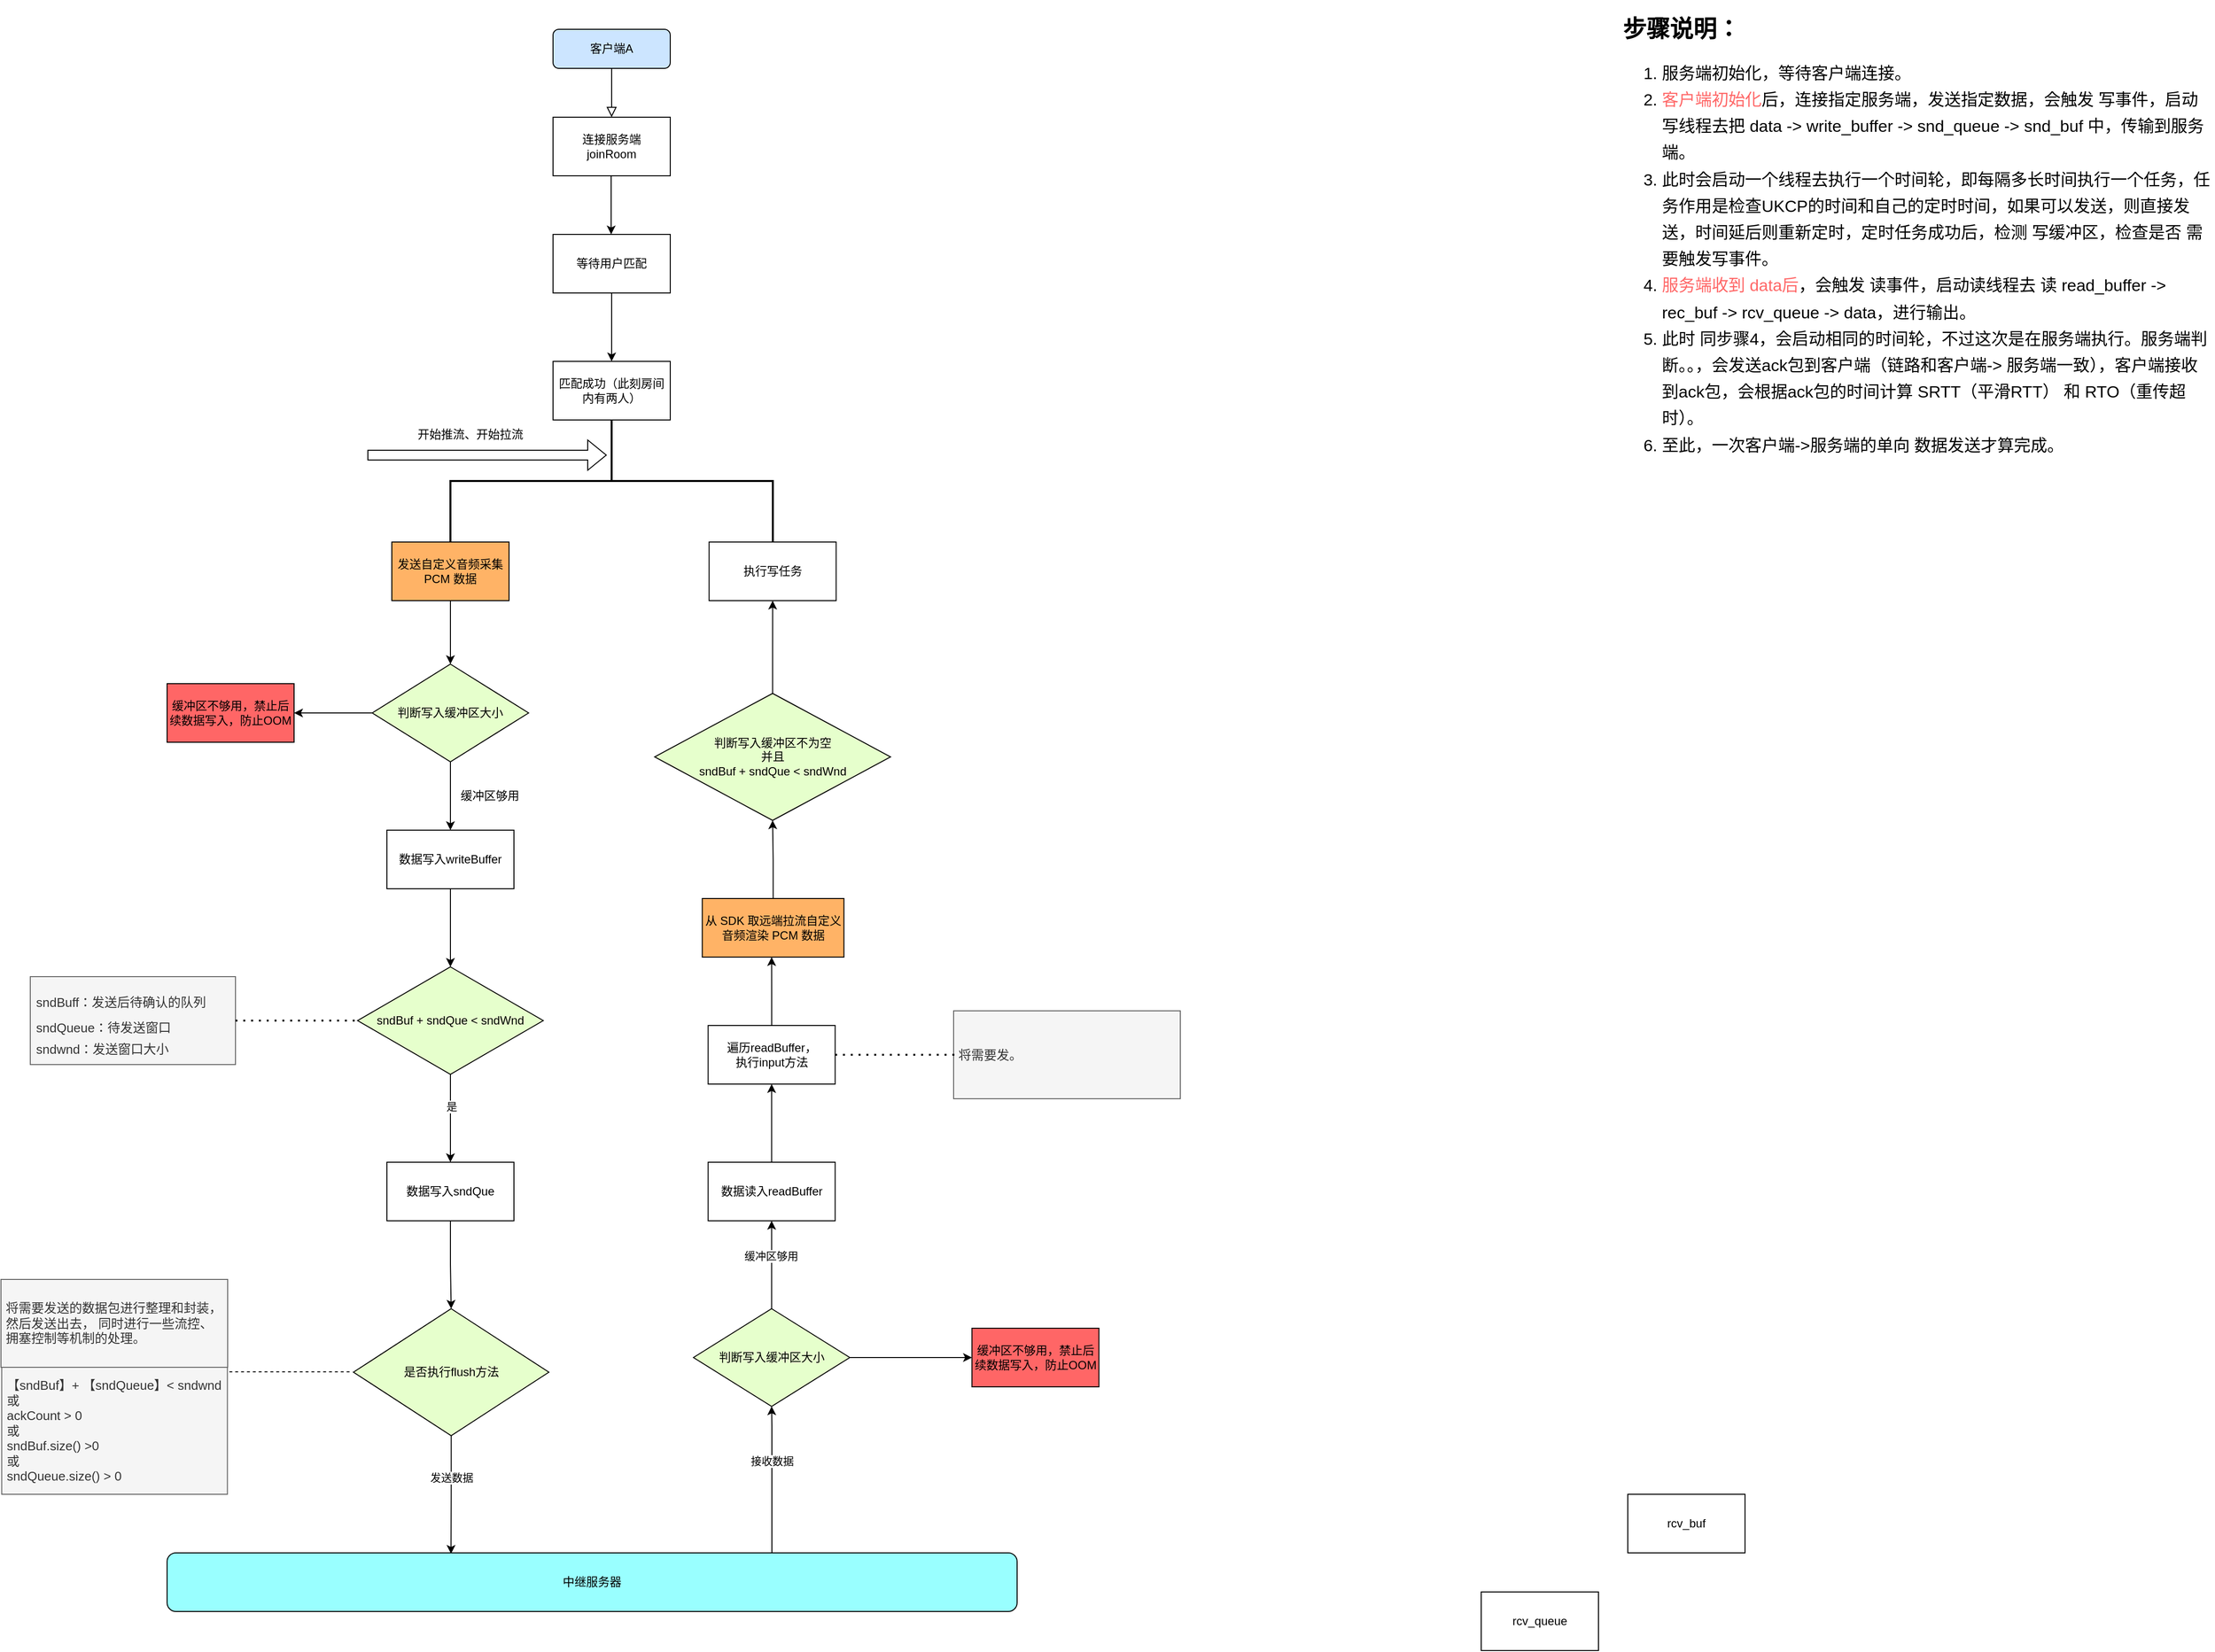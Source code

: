 <mxfile version="20.5.3" type="embed" pages="3"><diagram id="C5RBs43oDa-KdzZeNtuy" name="总流程"><mxGraphModel dx="2651" dy="980" grid="1" gridSize="10" guides="1" tooltips="1" connect="1" arrows="1" fold="1" page="1" pageScale="1" pageWidth="827" pageHeight="1169" math="0" shadow="0"><root><mxCell id="WIyWlLk6GJQsqaUBKTNV-0"/><mxCell id="WIyWlLk6GJQsqaUBKTNV-1" parent="WIyWlLk6GJQsqaUBKTNV-0"/><mxCell id="WIyWlLk6GJQsqaUBKTNV-2" value="" style="rounded=0;html=1;jettySize=auto;orthogonalLoop=1;fontSize=11;endArrow=block;endFill=0;endSize=8;strokeWidth=1;shadow=0;labelBackgroundColor=none;edgeStyle=orthogonalEdgeStyle;" parent="WIyWlLk6GJQsqaUBKTNV-1" source="WIyWlLk6GJQsqaUBKTNV-3" edge="1"><mxGeometry relative="1" as="geometry"><mxPoint x="280" y="170" as="targetPoint"/></mxGeometry></mxCell><mxCell id="WIyWlLk6GJQsqaUBKTNV-3" value="客户端A" style="rounded=1;whiteSpace=wrap;html=1;fontSize=12;glass=0;strokeWidth=1;shadow=0;fillColor=#CCE5FF;" parent="WIyWlLk6GJQsqaUBKTNV-1" vertex="1"><mxGeometry x="220" y="80" width="120" height="40" as="geometry"/></mxCell><mxCell id="7RlUj_piEzG3KWm9b5ct-7" value="" style="edgeStyle=orthogonalEdgeStyle;rounded=0;orthogonalLoop=1;jettySize=auto;html=1;" parent="WIyWlLk6GJQsqaUBKTNV-1" edge="1"><mxGeometry relative="1" as="geometry"><mxPoint x="279.5" y="230" as="sourcePoint"/><mxPoint x="279.5" y="290" as="targetPoint"/></mxGeometry></mxCell><mxCell id="kv0YCAP0Hw6sKMFOcy_a-1" value="" style="edgeStyle=orthogonalEdgeStyle;rounded=0;orthogonalLoop=1;jettySize=auto;html=1;" parent="WIyWlLk6GJQsqaUBKTNV-1" source="7RlUj_piEzG3KWm9b5ct-18" target="4_GKTPMX8tLgz5SM1xPS-0" edge="1"><mxGeometry relative="1" as="geometry"/></mxCell><mxCell id="7RlUj_piEzG3KWm9b5ct-18" value="数据写入writeBuffer" style="whiteSpace=wrap;html=1;" parent="WIyWlLk6GJQsqaUBKTNV-1" vertex="1"><mxGeometry x="50" y="900" width="130" height="60" as="geometry"/></mxCell><mxCell id="7RlUj_piEzG3KWm9b5ct-25" value="rcv_buf" style="rounded=0;whiteSpace=wrap;html=1;" parent="WIyWlLk6GJQsqaUBKTNV-1" vertex="1"><mxGeometry x="1320" y="1580" width="120" height="60" as="geometry"/></mxCell><mxCell id="7RlUj_piEzG3KWm9b5ct-27" value="rcv_queue" style="rounded=0;whiteSpace=wrap;html=1;" parent="WIyWlLk6GJQsqaUBKTNV-1" vertex="1"><mxGeometry x="1170" y="1680" width="120" height="60" as="geometry"/></mxCell><mxCell id="7RlUj_piEzG3KWm9b5ct-30" value="连接服务端&lt;br&gt;joinRoom" style="rounded=0;whiteSpace=wrap;html=1;" parent="WIyWlLk6GJQsqaUBKTNV-1" vertex="1"><mxGeometry x="220" y="170" width="120" height="60" as="geometry"/></mxCell><mxCell id="7RlUj_piEzG3KWm9b5ct-45" value="&lt;h1&gt;&lt;font style=&quot;font-size: 24px;&quot;&gt;步骤说明：&lt;/font&gt;&lt;/h1&gt;&lt;div style=&quot;font-size: 17px;&quot;&gt;&lt;ol style=&quot;line-height: 160%;&quot;&gt;&lt;li&gt;&lt;font style=&quot;font-size: 17px;&quot;&gt;服务端初始化，等待客户端连接。&lt;/font&gt;&lt;/li&gt;&lt;li&gt;&lt;font style=&quot;font-size: 17px;&quot;&gt;&lt;font color=&quot;#ff6666&quot;&gt;客户端初始化&lt;/font&gt;后，连接指定服务端，发送指定数据，&lt;/font&gt;会触发 写事件，启动写线程去把 data -&amp;gt; write_buffer -&amp;gt; snd_queue -&amp;gt; snd_buf 中，传输到服务端。&lt;/li&gt;&lt;li&gt;此时会启动一个线程去执行一个时间轮，即每隔多长时间执行一个任务，任务作用是检查UKCP的时间和自己的定时时间，如果可以发送，则直接发送，时间延后则重新定时，定时任务成功后，检测 写缓冲区，检查是否 需要触发写事件。&lt;/li&gt;&lt;li&gt;&lt;font color=&quot;#ff6666&quot;&gt;服务端收到 data后&lt;/font&gt;，会触发 读事件，启动读线程去 读 read_buffer -&amp;gt; rec_buf -&amp;gt; rcv_queue -&amp;gt; data，进行输出。&lt;/li&gt;&lt;li&gt;此时 同步骤4，会启动相同的时间轮，不过这次是在服务端执行。服务端判断。。，会发送ack包到客户端（链路和客户端-&amp;gt; 服务端一致），客户端接收到ack包，会根据ack包的时间计算 SRTT（平滑RTT） 和 RTO（重传超时）。&lt;br&gt;&lt;/li&gt;&lt;li&gt;至此，一次客户端-&amp;gt;服务端的单向 数据发送才算完成。&lt;/li&gt;&lt;/ol&gt;&lt;/div&gt;" style="text;html=1;strokeColor=none;fillColor=none;spacing=5;spacingTop=-20;whiteSpace=wrap;overflow=hidden;rounded=0;" parent="WIyWlLk6GJQsqaUBKTNV-1" vertex="1"><mxGeometry x="1310" y="60" width="610" height="545" as="geometry"/></mxCell><mxCell id="uy-A_jskTljX30a1A5Q1-15" value="" style="edgeStyle=orthogonalEdgeStyle;rounded=0;orthogonalLoop=1;jettySize=auto;html=1;" parent="WIyWlLk6GJQsqaUBKTNV-1" source="uy-A_jskTljX30a1A5Q1-12" target="uy-A_jskTljX30a1A5Q1-14" edge="1"><mxGeometry relative="1" as="geometry"/></mxCell><mxCell id="uy-A_jskTljX30a1A5Q1-12" value="等待用户匹配" style="whiteSpace=wrap;html=1;" parent="WIyWlLk6GJQsqaUBKTNV-1" vertex="1"><mxGeometry x="220" y="290" width="120" height="60" as="geometry"/></mxCell><mxCell id="uy-A_jskTljX30a1A5Q1-14" value="匹配成功（此刻房间内有两人）" style="whiteSpace=wrap;html=1;" parent="WIyWlLk6GJQsqaUBKTNV-1" vertex="1"><mxGeometry x="220" y="420" width="120" height="60" as="geometry"/></mxCell><mxCell id="uy-A_jskTljX30a1A5Q1-20" value="" style="shape=flexArrow;endArrow=classic;html=1;rounded=0;entryX=0;entryY=0.5;entryDx=0;entryDy=0;" parent="WIyWlLk6GJQsqaUBKTNV-1" edge="1"><mxGeometry width="50" height="50" relative="1" as="geometry"><mxPoint x="30" y="516" as="sourcePoint"/><mxPoint x="275" y="516" as="targetPoint"/></mxGeometry></mxCell><mxCell id="uy-A_jskTljX30a1A5Q1-26" value="" style="strokeWidth=2;html=1;shape=mxgraph.flowchart.annotation_2;align=left;labelPosition=right;pointerEvents=1;direction=south;" parent="WIyWlLk6GJQsqaUBKTNV-1" vertex="1"><mxGeometry x="115" y="480" width="330" height="125" as="geometry"/></mxCell><mxCell id="uy-A_jskTljX30a1A5Q1-27" value="开始推流、开始拉流" style="text;html=1;align=center;verticalAlign=middle;resizable=0;points=[];autosize=1;strokeColor=none;fillColor=none;" parent="WIyWlLk6GJQsqaUBKTNV-1" vertex="1"><mxGeometry x="70" y="480" width="130" height="30" as="geometry"/></mxCell><mxCell id="uy-A_jskTljX30a1A5Q1-33" value="" style="edgeStyle=orthogonalEdgeStyle;rounded=0;orthogonalLoop=1;jettySize=auto;html=1;" parent="WIyWlLk6GJQsqaUBKTNV-1" source="uy-A_jskTljX30a1A5Q1-31" edge="1"><mxGeometry relative="1" as="geometry"><mxPoint x="115" y="730" as="targetPoint"/></mxGeometry></mxCell><mxCell id="uy-A_jskTljX30a1A5Q1-31" value="发送自定义音频采集 PCM 数据" style="rounded=0;whiteSpace=wrap;html=1;fillColor=#FFB366;" parent="WIyWlLk6GJQsqaUBKTNV-1" vertex="1"><mxGeometry x="55" y="605" width="120" height="60" as="geometry"/></mxCell><mxCell id="uy-A_jskTljX30a1A5Q1-35" style="edgeStyle=orthogonalEdgeStyle;rounded=0;orthogonalLoop=1;jettySize=auto;html=1;" parent="WIyWlLk6GJQsqaUBKTNV-1" source="uy-A_jskTljX30a1A5Q1-34" target="7RlUj_piEzG3KWm9b5ct-18" edge="1"><mxGeometry relative="1" as="geometry"/></mxCell><mxCell id="LInC3I_wT032AU-UvtLX-1" style="edgeStyle=orthogonalEdgeStyle;rounded=0;orthogonalLoop=1;jettySize=auto;html=1;" parent="WIyWlLk6GJQsqaUBKTNV-1" source="uy-A_jskTljX30a1A5Q1-34" edge="1"><mxGeometry relative="1" as="geometry"><mxPoint x="-45" y="780" as="targetPoint"/></mxGeometry></mxCell><mxCell id="uy-A_jskTljX30a1A5Q1-34" value="判断写入缓冲区大小" style="rhombus;whiteSpace=wrap;html=1;fillColor=#E6FFCC;" parent="WIyWlLk6GJQsqaUBKTNV-1" vertex="1"><mxGeometry x="35" y="730" width="160" height="100" as="geometry"/></mxCell><mxCell id="uy-A_jskTljX30a1A5Q1-36" value="缓冲区够用" style="text;html=1;align=center;verticalAlign=middle;resizable=0;points=[];autosize=1;strokeColor=none;fillColor=none;" parent="WIyWlLk6GJQsqaUBKTNV-1" vertex="1"><mxGeometry x="115" y="850" width="80" height="30" as="geometry"/></mxCell><mxCell id="LInC3I_wT032AU-UvtLX-0" value="缓冲区不够用，禁止后续数据写入，防止OOM" style="whiteSpace=wrap;html=1;fillColor=#FF6666;" parent="WIyWlLk6GJQsqaUBKTNV-1" vertex="1"><mxGeometry x="-175" y="750" width="130" height="60" as="geometry"/></mxCell><mxCell id="kv0YCAP0Hw6sKMFOcy_a-6" value="" style="edgeStyle=orthogonalEdgeStyle;rounded=0;orthogonalLoop=1;jettySize=auto;html=1;entryX=0.5;entryY=0;entryDx=0;entryDy=0;" parent="WIyWlLk6GJQsqaUBKTNV-1" source="nYXH_iECZiatbJGzT019-53" target="J_CyLGGVV-6lv8dVLBiA-3" edge="1"><mxGeometry relative="1" as="geometry"><mxPoint x="115" y="1370" as="targetPoint"/></mxGeometry></mxCell><mxCell id="nYXH_iECZiatbJGzT019-53" value="数据写入sndQue" style="whiteSpace=wrap;html=1;" parent="WIyWlLk6GJQsqaUBKTNV-1" vertex="1"><mxGeometry x="50" y="1240" width="130" height="60" as="geometry"/></mxCell><mxCell id="kv0YCAP0Hw6sKMFOcy_a-3" value="" style="edgeStyle=orthogonalEdgeStyle;rounded=0;orthogonalLoop=1;jettySize=auto;html=1;" parent="WIyWlLk6GJQsqaUBKTNV-1" source="4_GKTPMX8tLgz5SM1xPS-0" target="nYXH_iECZiatbJGzT019-53" edge="1"><mxGeometry relative="1" as="geometry"/></mxCell><mxCell id="kv0YCAP0Hw6sKMFOcy_a-4" value="是" style="edgeLabel;html=1;align=center;verticalAlign=middle;resizable=0;points=[];" parent="kv0YCAP0Hw6sKMFOcy_a-3" vertex="1" connectable="0"><mxGeometry x="-0.263" y="1" relative="1" as="geometry"><mxPoint as="offset"/></mxGeometry></mxCell><mxCell id="4_GKTPMX8tLgz5SM1xPS-0" value="sndBuf + sndQue &amp;lt; sndWnd" style="rhombus;whiteSpace=wrap;html=1;fillColor=#E6FFCC;" parent="WIyWlLk6GJQsqaUBKTNV-1" vertex="1"><mxGeometry x="20" y="1040" width="190" height="110" as="geometry"/></mxCell><mxCell id="kv0YCAP0Hw6sKMFOcy_a-0" value="&lt;p style=&quot;line-height: 140%;&quot;&gt;&lt;/p&gt;&lt;font style=&quot;font-size: 13px;&quot;&gt;sndBuff：发送后待确认的队列&lt;br&gt;&lt;/font&gt;&lt;p style=&quot;line-height: 70%; font-size: 13px;&quot;&gt;&lt;font style=&quot;font-size: 13px;&quot;&gt;sndQueue：待发送窗口&lt;/font&gt;&lt;/p&gt;&lt;p style=&quot;line-height: 70%; font-size: 13px;&quot;&gt;&lt;font style=&quot;font-size: 13px;&quot;&gt;sndwnd：发送窗口大小&lt;/font&gt;&lt;br&gt;&lt;/p&gt;" style="text;align=left;verticalAlign=top;spacingLeft=4;spacingRight=4;overflow=hidden;points=[[0,0.5],[1,0.5]];portConstraint=eastwest;rotatable=0;whiteSpace=wrap;html=1;fillColor=#f5f5f5;fontColor=#333333;strokeColor=#666666;" parent="WIyWlLk6GJQsqaUBKTNV-1" vertex="1"><mxGeometry x="-315" y="1050" width="210" height="90" as="geometry"/></mxCell><mxCell id="kv0YCAP0Hw6sKMFOcy_a-2" value="" style="endArrow=none;dashed=1;html=1;dashPattern=1 3;strokeWidth=2;rounded=0;entryX=0;entryY=0.5;entryDx=0;entryDy=0;exitX=1;exitY=0.5;exitDx=0;exitDy=0;" parent="WIyWlLk6GJQsqaUBKTNV-1" source="kv0YCAP0Hw6sKMFOcy_a-0" target="4_GKTPMX8tLgz5SM1xPS-0" edge="1"><mxGeometry width="50" height="50" relative="1" as="geometry"><mxPoint x="-85" y="1230" as="sourcePoint"/><mxPoint x="-35" y="1180" as="targetPoint"/></mxGeometry></mxCell><mxCell id="J_CyLGGVV-6lv8dVLBiA-36" style="edgeStyle=orthogonalEdgeStyle;rounded=0;orthogonalLoop=1;jettySize=auto;html=1;entryX=0.334;entryY=0.016;entryDx=0;entryDy=0;entryPerimeter=0;" parent="WIyWlLk6GJQsqaUBKTNV-1" source="J_CyLGGVV-6lv8dVLBiA-3" target="J_CyLGGVV-6lv8dVLBiA-8" edge="1"><mxGeometry relative="1" as="geometry"/></mxCell><mxCell id="J_CyLGGVV-6lv8dVLBiA-37" value="发送数据" style="edgeLabel;html=1;align=center;verticalAlign=middle;resizable=0;points=[];" parent="J_CyLGGVV-6lv8dVLBiA-36" vertex="1" connectable="0"><mxGeometry x="-0.29" relative="1" as="geometry"><mxPoint as="offset"/></mxGeometry></mxCell><UserObject label="是否执行flush方法" link="data:page/id,0Pnds2KYlQipTJeYvXms" id="J_CyLGGVV-6lv8dVLBiA-3"><mxCell style="rhombus;whiteSpace=wrap;html=1;fillColor=#E6FFCC;" parent="WIyWlLk6GJQsqaUBKTNV-1" vertex="1"><mxGeometry x="15.76" y="1390" width="200" height="130" as="geometry"/></mxCell></UserObject><mxCell id="J_CyLGGVV-6lv8dVLBiA-4" value="&lt;font style=&quot;font-size: 13px;&quot;&gt;将需要发送的数据包进行整理和封装，然后发送出去， 同时进行一些流控、拥塞控制等机制的处理。&lt;/font&gt;" style="text;strokeColor=#666666;fillColor=#f5f5f5;align=left;verticalAlign=middle;spacingLeft=4;spacingRight=4;overflow=hidden;points=[[0,0.5],[1,0.5]];portConstraint=eastwest;rotatable=0;whiteSpace=wrap;spacingTop=-1;spacing=1;html=1;fontColor=#333333;" parent="WIyWlLk6GJQsqaUBKTNV-1" vertex="1"><mxGeometry x="-345" y="1360" width="232" height="90" as="geometry"/></mxCell><mxCell id="J_CyLGGVV-6lv8dVLBiA-5" value="" style="endArrow=none;dashed=1;html=1;rounded=0;exitX=1;exitY=0.5;exitDx=0;exitDy=0;" parent="WIyWlLk6GJQsqaUBKTNV-1" edge="1"><mxGeometry width="50" height="50" relative="1" as="geometry"><mxPoint x="-123.25" y="1454.58" as="sourcePoint"/><mxPoint x="14.88" y="1454.58" as="targetPoint"/></mxGeometry></mxCell><mxCell id="J_CyLGGVV-6lv8dVLBiA-6" value="&lt;blockquote style=&quot;margin: 0 0 0 40px; border: none; padding: 0px;&quot;&gt;&lt;/blockquote&gt;&lt;font style=&quot;font-size: 13px;&quot;&gt;&lt;span style=&quot;background-color: initial; text-align: center;&quot;&gt;【sndBuf】+ 【sndQueue&lt;/span&gt;&lt;span style=&quot;background-color: initial; text-align: center;&quot;&gt;】&amp;lt;&amp;nbsp;&lt;/span&gt;&lt;span style=&quot;background-color: initial; text-align: center;&quot;&gt;sndwnd&lt;/span&gt;&lt;br&gt;&lt;/font&gt;&lt;blockquote style=&quot;margin: 0px 0px 0px 40px; border: none; padding: 0px; font-size: 13px;&quot;&gt;&lt;/blockquote&gt;&lt;font style=&quot;font-size: 13px;&quot;&gt;&lt;span style=&quot;text-align: center; background-color: initial;&quot;&gt;或&lt;/span&gt;&lt;br&gt;&lt;/font&gt;&lt;blockquote style=&quot;margin: 0px 0px 0px 40px; border: none; padding: 0px; font-size: 13px;&quot;&gt;&lt;/blockquote&gt;&lt;font style=&quot;font-size: 13px;&quot;&gt;&lt;span style=&quot;text-align: center; background-color: initial;&quot;&gt;ackCount &amp;gt; 0&lt;/span&gt;&lt;br&gt;&lt;/font&gt;&lt;blockquote style=&quot;margin: 0px 0px 0px 40px; border: none; padding: 0px; font-size: 13px;&quot;&gt;&lt;/blockquote&gt;&lt;font style=&quot;font-size: 13px;&quot;&gt;&lt;span style=&quot;text-align: center; background-color: initial;&quot;&gt;或&lt;/span&gt;&lt;br&gt;&lt;/font&gt;&lt;blockquote style=&quot;margin: 0px 0px 0px 40px; border: none; padding: 0px; font-size: 13px;&quot;&gt;&lt;/blockquote&gt;&lt;font style=&quot;font-size: 13px;&quot;&gt;&lt;span style=&quot;text-align: center; background-color: initial;&quot;&gt;sndBuf.size() &amp;gt;0&lt;/span&gt;&lt;br&gt;&lt;/font&gt;&lt;blockquote style=&quot;margin: 0px 0px 0px 40px; border: none; padding: 0px; font-size: 13px;&quot;&gt;&lt;/blockquote&gt;&lt;font style=&quot;font-size: 13px;&quot;&gt;&lt;span style=&quot;text-align: center; background-color: initial;&quot;&gt;或&lt;/span&gt;&lt;br&gt;&lt;span style=&quot;text-align: center;&quot;&gt;sndQueue.size() &amp;gt; 0&lt;/span&gt;&lt;/font&gt;" style="text;strokeColor=#666666;fillColor=#f5f5f5;align=left;verticalAlign=middle;spacingLeft=4;spacingRight=4;overflow=hidden;points=[[0,0.5],[1,0.5]];portConstraint=eastwest;rotatable=0;whiteSpace=wrap;spacingTop=-1;spacing=1;html=1;fontColor=#333333;" parent="WIyWlLk6GJQsqaUBKTNV-1" vertex="1"><mxGeometry x="-344.25" y="1450" width="231" height="130" as="geometry"/></mxCell><mxCell id="J_CyLGGVV-6lv8dVLBiA-17" style="edgeStyle=orthogonalEdgeStyle;rounded=0;orthogonalLoop=1;jettySize=auto;html=1;entryX=0.5;entryY=1;entryDx=0;entryDy=0;" parent="WIyWlLk6GJQsqaUBKTNV-1" source="J_CyLGGVV-6lv8dVLBiA-8" target="J_CyLGGVV-6lv8dVLBiA-14" edge="1"><mxGeometry relative="1" as="geometry"><Array as="points"><mxPoint x="444" y="1510"/><mxPoint x="444" y="1510"/></Array></mxGeometry></mxCell><mxCell id="J_CyLGGVV-6lv8dVLBiA-19" value="接收数据" style="edgeLabel;html=1;align=center;verticalAlign=middle;resizable=0;points=[];" parent="J_CyLGGVV-6lv8dVLBiA-17" vertex="1" connectable="0"><mxGeometry x="0.251" relative="1" as="geometry"><mxPoint as="offset"/></mxGeometry></mxCell><mxCell id="J_CyLGGVV-6lv8dVLBiA-8" value="中继服务器" style="rounded=1;whiteSpace=wrap;html=1;fillColor=#99FFFF;" parent="WIyWlLk6GJQsqaUBKTNV-1" vertex="1"><mxGeometry x="-175" y="1640" width="870" height="60" as="geometry"/></mxCell><mxCell id="J_CyLGGVV-6lv8dVLBiA-24" value="" style="edgeStyle=orthogonalEdgeStyle;rounded=0;orthogonalLoop=1;jettySize=auto;html=1;" parent="WIyWlLk6GJQsqaUBKTNV-1" source="J_CyLGGVV-6lv8dVLBiA-11" target="J_CyLGGVV-6lv8dVLBiA-23" edge="1"><mxGeometry relative="1" as="geometry"/></mxCell><UserObject label="数据读入readBuffer" link="data:page/id,Gp3b3WBZSqf-lGHbitcD" id="J_CyLGGVV-6lv8dVLBiA-11"><mxCell style="whiteSpace=wrap;html=1;" parent="WIyWlLk6GJQsqaUBKTNV-1" vertex="1"><mxGeometry x="378.75" y="1240" width="130" height="60" as="geometry"/></mxCell></UserObject><mxCell id="J_CyLGGVV-6lv8dVLBiA-13" style="edgeStyle=orthogonalEdgeStyle;rounded=0;orthogonalLoop=1;jettySize=auto;html=1;entryX=0;entryY=0.5;entryDx=0;entryDy=0;" parent="WIyWlLk6GJQsqaUBKTNV-1" source="J_CyLGGVV-6lv8dVLBiA-14" target="J_CyLGGVV-6lv8dVLBiA-16" edge="1"><mxGeometry relative="1" as="geometry"><mxPoint x="283.75" y="1350" as="targetPoint"/></mxGeometry></mxCell><mxCell id="J_CyLGGVV-6lv8dVLBiA-21" value="" style="edgeStyle=orthogonalEdgeStyle;rounded=0;orthogonalLoop=1;jettySize=auto;html=1;" parent="WIyWlLk6GJQsqaUBKTNV-1" source="J_CyLGGVV-6lv8dVLBiA-14" target="J_CyLGGVV-6lv8dVLBiA-11" edge="1"><mxGeometry relative="1" as="geometry"/></mxCell><mxCell id="J_CyLGGVV-6lv8dVLBiA-22" value="缓冲区够用" style="edgeLabel;html=1;align=center;verticalAlign=middle;resizable=0;points=[];" parent="J_CyLGGVV-6lv8dVLBiA-21" vertex="1" connectable="0"><mxGeometry x="0.198" y="1" relative="1" as="geometry"><mxPoint as="offset"/></mxGeometry></mxCell><UserObject label="判断写入缓冲区大小" id="J_CyLGGVV-6lv8dVLBiA-14"><mxCell style="rhombus;whiteSpace=wrap;html=1;fillColor=#E6FFCC;" parent="WIyWlLk6GJQsqaUBKTNV-1" vertex="1"><mxGeometry x="363.75" y="1390" width="160" height="100" as="geometry"/></mxCell></UserObject><mxCell id="J_CyLGGVV-6lv8dVLBiA-16" value="缓冲区不够用，禁止后续数据写入，防止OOM" style="whiteSpace=wrap;html=1;fillColor=#FF6666;" parent="WIyWlLk6GJQsqaUBKTNV-1" vertex="1"><mxGeometry x="648.75" y="1410" width="130" height="60" as="geometry"/></mxCell><mxCell id="J_CyLGGVV-6lv8dVLBiA-30" value="" style="edgeStyle=orthogonalEdgeStyle;rounded=0;orthogonalLoop=1;jettySize=auto;html=1;" parent="WIyWlLk6GJQsqaUBKTNV-1" source="J_CyLGGVV-6lv8dVLBiA-23" edge="1"><mxGeometry relative="1" as="geometry"><mxPoint x="443.75" y="1030" as="targetPoint"/></mxGeometry></mxCell><mxCell id="J_CyLGGVV-6lv8dVLBiA-23" value="遍历readBuffer，&lt;br&gt;执行input方法" style="whiteSpace=wrap;html=1;" parent="WIyWlLk6GJQsqaUBKTNV-1" vertex="1"><mxGeometry x="378.75" y="1100" width="130" height="60" as="geometry"/></mxCell><mxCell id="J_CyLGGVV-6lv8dVLBiA-25" value="&lt;font style=&quot;font-size: 13px;&quot;&gt;将需要发。&lt;/font&gt;" style="text;strokeColor=#666666;fillColor=#f5f5f5;align=left;verticalAlign=middle;spacingLeft=4;spacingRight=4;overflow=hidden;points=[[0,0.5],[1,0.5]];portConstraint=eastwest;rotatable=0;whiteSpace=wrap;spacingTop=-1;spacing=1;html=1;fontColor=#333333;" parent="WIyWlLk6GJQsqaUBKTNV-1" vertex="1"><mxGeometry x="630" y="1085" width="232" height="90" as="geometry"/></mxCell><mxCell id="J_CyLGGVV-6lv8dVLBiA-27" value="" style="endArrow=none;dashed=1;html=1;dashPattern=1 3;strokeWidth=2;rounded=0;entryX=0;entryY=0.5;entryDx=0;entryDy=0;exitX=1;exitY=0.5;exitDx=0;exitDy=0;" parent="WIyWlLk6GJQsqaUBKTNV-1" source="J_CyLGGVV-6lv8dVLBiA-23" edge="1"><mxGeometry width="50" height="50" relative="1" as="geometry"><mxPoint x="383.75" y="1090" as="sourcePoint"/><mxPoint x="633.75" y="1130" as="targetPoint"/></mxGeometry></mxCell><mxCell id="J_CyLGGVV-6lv8dVLBiA-33" value="" style="edgeStyle=orthogonalEdgeStyle;rounded=0;orthogonalLoop=1;jettySize=auto;html=1;" parent="WIyWlLk6GJQsqaUBKTNV-1" source="J_CyLGGVV-6lv8dVLBiA-31" target="J_CyLGGVV-6lv8dVLBiA-32" edge="1"><mxGeometry relative="1" as="geometry"/></mxCell><mxCell id="J_CyLGGVV-6lv8dVLBiA-31" value="从 SDK 取远端拉流自定义音频渲染 PCM 数据" style="rounded=0;whiteSpace=wrap;html=1;fillColor=#FFB366;" parent="WIyWlLk6GJQsqaUBKTNV-1" vertex="1"><mxGeometry x="372.75" y="970" width="145" height="60" as="geometry"/></mxCell><mxCell id="J_CyLGGVV-6lv8dVLBiA-35" value="" style="edgeStyle=orthogonalEdgeStyle;rounded=0;orthogonalLoop=1;jettySize=auto;html=1;" parent="WIyWlLk6GJQsqaUBKTNV-1" source="J_CyLGGVV-6lv8dVLBiA-32" target="J_CyLGGVV-6lv8dVLBiA-34" edge="1"><mxGeometry relative="1" as="geometry"/></mxCell><mxCell id="J_CyLGGVV-6lv8dVLBiA-32" value="判断写入缓冲区不为空&lt;br&gt;并且&lt;br&gt;sndBuf + sndQue &amp;lt; sndWnd" style="rhombus;whiteSpace=wrap;html=1;fillColor=#E6FFCC;" parent="WIyWlLk6GJQsqaUBKTNV-1" vertex="1"><mxGeometry x="324" y="760" width="241.5" height="130" as="geometry"/></mxCell><mxCell id="J_CyLGGVV-6lv8dVLBiA-34" value="执行写任务" style="whiteSpace=wrap;html=1;" parent="WIyWlLk6GJQsqaUBKTNV-1" vertex="1"><mxGeometry x="379.75" y="605" width="130" height="60" as="geometry"/></mxCell></root></mxGraphModel></diagram><diagram name="flush方法" id="0Pnds2KYlQipTJeYvXms"><mxGraphModel dx="1896" dy="574" grid="1" gridSize="10" guides="1" tooltips="1" connect="1" arrows="1" fold="1" page="1" pageScale="1" pageWidth="827" pageHeight="1169" math="0" shadow="0"><root><mxCell id="9eq5Mcm6ay2aX8Y26_Fb-0"/><mxCell id="9eq5Mcm6ay2aX8Y26_Fb-1" parent="9eq5Mcm6ay2aX8Y26_Fb-0"/><mxCell id="9eq5Mcm6ay2aX8Y26_Fb-8" value="rcv_buf" style="rounded=0;whiteSpace=wrap;html=1;" parent="9eq5Mcm6ay2aX8Y26_Fb-1" vertex="1"><mxGeometry x="1320" y="1580" width="120" height="60" as="geometry"/></mxCell><mxCell id="9eq5Mcm6ay2aX8Y26_Fb-9" value="rcv_queue" style="rounded=0;whiteSpace=wrap;html=1;" parent="9eq5Mcm6ay2aX8Y26_Fb-1" vertex="1"><mxGeometry x="1170" y="1680" width="120" height="60" as="geometry"/></mxCell><mxCell id="9eq5Mcm6ay2aX8Y26_Fb-11" value="&lt;h1&gt;&lt;font style=&quot;font-size: 24px;&quot;&gt;步骤说明：&lt;/font&gt;&lt;/h1&gt;&lt;div style=&quot;font-size: 17px;&quot;&gt;&lt;ol style=&quot;line-height: 160%;&quot;&gt;&lt;li&gt;&lt;font style=&quot;font-size: 17px;&quot;&gt;服务端初始化，等待客户端连接。&lt;/font&gt;&lt;/li&gt;&lt;li&gt;&lt;font style=&quot;font-size: 17px;&quot;&gt;&lt;font color=&quot;#ff6666&quot;&gt;客户端初始化&lt;/font&gt;后，连接指定服务端，发送指定数据，&lt;/font&gt;会触发 写事件，启动写线程去把 data -&amp;gt; write_buffer -&amp;gt; snd_queue -&amp;gt; snd_buf 中，传输到服务端。&lt;/li&gt;&lt;li&gt;此时会启动一个线程去执行一个时间轮，即每隔多长时间执行一个任务，任务作用是检查UKCP的时间和自己的定时时间，如果可以发送，则直接发送，时间延后则重新定时，定时任务成功后，检测 写缓冲区，检查是否 需要触发写事件。&lt;/li&gt;&lt;li&gt;&lt;font color=&quot;#ff6666&quot;&gt;服务端收到 data后&lt;/font&gt;，会触发 读事件，启动读线程去 读 read_buffer -&amp;gt; rec_buf -&amp;gt; rcv_queue -&amp;gt; data，进行输出。&lt;/li&gt;&lt;li&gt;此时 同步骤4，会启动相同的时间轮，不过这次是在服务端执行。服务端判断。。，会发送ack包到客户端（链路和客户端-&amp;gt; 服务端一致），客户端接收到ack包，会根据ack包的时间计算 SRTT（平滑RTT） 和 RTO（重传超时）。&lt;br&gt;&lt;/li&gt;&lt;li&gt;至此，一次客户端-&amp;gt;服务端的单向 数据发送才算完成。&lt;/li&gt;&lt;/ol&gt;&lt;/div&gt;" style="text;html=1;strokeColor=none;fillColor=none;spacing=5;spacingTop=-20;whiteSpace=wrap;overflow=hidden;rounded=0;" parent="9eq5Mcm6ay2aX8Y26_Fb-1" vertex="1"><mxGeometry x="1310" y="60" width="610" height="545" as="geometry"/></mxCell><mxCell id="9eq5Mcm6ay2aX8Y26_Fb-33" value="" style="edgeStyle=orthogonalEdgeStyle;rounded=0;orthogonalLoop=1;jettySize=auto;html=1;" parent="9eq5Mcm6ay2aX8Y26_Fb-1" source="9eq5Mcm6ay2aX8Y26_Fb-34" target="9eq5Mcm6ay2aX8Y26_Fb-38" edge="1"><mxGeometry relative="1" as="geometry"/></mxCell><mxCell id="9eq5Mcm6ay2aX8Y26_Fb-34" value="sndNxt &amp;lt; (sndUna + cwnd0)" style="rhombus;whiteSpace=wrap;html=1;" parent="9eq5Mcm6ay2aX8Y26_Fb-1" vertex="1"><mxGeometry x="45.02" y="2000" width="189.99" height="110" as="geometry"/></mxCell><mxCell id="9eq5Mcm6ay2aX8Y26_Fb-35" value="" style="endArrow=none;dashed=1;html=1;rounded=0;entryX=0;entryY=0.5;entryDx=0;entryDy=0;exitX=1.004;exitY=0.432;exitDx=0;exitDy=0;exitPerimeter=0;" parent="9eq5Mcm6ay2aX8Y26_Fb-1" source="9eq5Mcm6ay2aX8Y26_Fb-36" target="9eq5Mcm6ay2aX8Y26_Fb-34" edge="1"><mxGeometry width="50" height="50" relative="1" as="geometry"><mxPoint x="-99.99" y="2004.46" as="sourcePoint"/><mxPoint x="20.01" y="2049.99" as="targetPoint"/></mxGeometry></mxCell><mxCell id="9eq5Mcm6ay2aX8Y26_Fb-36" value="&lt;p style=&quot;line-height: 150%;&quot;&gt;&lt;/p&gt;&lt;font style=&quot;font-size: 13px;&quot;&gt;sndNxt&amp;nbsp;：&lt;/font&gt;下次发送下标&lt;br&gt;sndUna&amp;nbsp;：已发送但未确认&lt;br&gt;rmtWnd：当前对端可接收窗口&lt;span style=&quot;background-color: initial;&quot;&gt;&lt;br&gt;&lt;/span&gt;cwnd0：【sndWnd，rmtWnd&lt;span style=&quot;font-size: 13px; background-color: initial;&quot;&gt;】最小值&lt;/span&gt;" style="text;strokeColor=none;fillColor=#CCCCCC;align=left;verticalAlign=top;spacingLeft=4;spacingRight=4;overflow=hidden;points=[[0,0.5],[1,0.5]];portConstraint=eastwest;rotatable=0;whiteSpace=wrap;html=1;" parent="9eq5Mcm6ay2aX8Y26_Fb-1" vertex="1"><mxGeometry x="-300" y="2004" width="210" height="116" as="geometry"/></mxCell><mxCell id="9eq5Mcm6ay2aX8Y26_Fb-37" value="" style="edgeStyle=orthogonalEdgeStyle;rounded=0;orthogonalLoop=1;jettySize=auto;html=1;fontSize=14;" parent="9eq5Mcm6ay2aX8Y26_Fb-1" source="9eq5Mcm6ay2aX8Y26_Fb-38" target="9eq5Mcm6ay2aX8Y26_Fb-66" edge="1"><mxGeometry relative="1" as="geometry"/></mxCell><mxCell id="9eq5Mcm6ay2aX8Y26_Fb-38" value="数据写入sndBuf" style="whiteSpace=wrap;html=1;" parent="9eq5Mcm6ay2aX8Y26_Fb-1" vertex="1"><mxGeometry x="72.52" y="2190" width="135" height="60" as="geometry"/></mxCell><mxCell id="9eq5Mcm6ay2aX8Y26_Fb-50" value="" style="edgeStyle=orthogonalEdgeStyle;rounded=0;orthogonalLoop=1;jettySize=auto;html=1;fontSize=12;" parent="9eq5Mcm6ay2aX8Y26_Fb-1" edge="1"><mxGeometry relative="1" as="geometry"><mxPoint x="139.01" y="1630.003" as="targetPoint"/><mxPoint x="139.01" y="1540" as="sourcePoint"/></mxGeometry></mxCell><mxCell id="9eq5Mcm6ay2aX8Y26_Fb-56" value="&lt;p style=&quot;line-height: 80%;&quot;&gt;&lt;font style=&quot;font-size: 13px;&quot;&gt;接收端收到 一次&amp;nbsp; 【IKCP_CMD_PUSH】指&lt;/font&gt;&lt;/p&gt;&lt;p style=&quot;line-height: 80%;&quot;&gt;&lt;font style=&quot;font-size: 13px;&quot;&gt;令的数据包，ackCount +1，ackList[0] 设置&lt;/font&gt;&lt;/p&gt;&lt;p style=&quot;line-height: 80%;&quot;&gt;&lt;font style=&quot;font-size: 13px;&quot;&gt;SN，ackList[1] 设置 ts 时间&lt;br&gt;&lt;/font&gt;&lt;/p&gt;&lt;p style=&quot;line-height: 80%;&quot;&gt;&lt;font style=&quot;font-size: 13px;&quot;&gt;1、遍历 ackList数组，获取 每个位置的 sn；&lt;/font&gt;&lt;/p&gt;&lt;p style=&quot;line-height: 80%;&quot;&gt;&lt;font style=&quot;font-size: 13px;&quot;&gt;2、 针对sn &amp;gt; rcvNxt的数据，&lt;/font&gt;&lt;/p&gt;&lt;p style=&quot;line-height: 80%;&quot;&gt;&lt;span style=&quot;background-color: initial; font-size: 13px;&quot;&gt;ackMask |= 1&amp;lt;&amp;lt; index&lt;/span&gt;&lt;/p&gt;" style="text;strokeColor=none;fillColor=#CCCCCC;align=left;verticalAlign=middle;spacingLeft=4;spacingRight=4;overflow=hidden;points=[[0,0.5],[1,0.5]];portConstraint=eastwest;rotatable=0;whiteSpace=wrap;spacingTop=-1;spacing=1;html=1;" parent="9eq5Mcm6ay2aX8Y26_Fb-1" vertex="1"><mxGeometry x="-354.5" y="1590" width="264.5" height="175" as="geometry"/></mxCell><mxCell id="9eq5Mcm6ay2aX8Y26_Fb-58" style="edgeStyle=orthogonalEdgeStyle;rounded=0;orthogonalLoop=1;jettySize=auto;html=1;fontSize=14;" parent="9eq5Mcm6ay2aX8Y26_Fb-1" source="9eq5Mcm6ay2aX8Y26_Fb-59" target="9eq5Mcm6ay2aX8Y26_Fb-61" edge="1"><mxGeometry relative="1" as="geometry"/></mxCell><mxCell id="9eq5Mcm6ay2aX8Y26_Fb-59" value="针对已读取的数据 &lt;br&gt;回复ack响应" style="whiteSpace=wrap;html=1;" parent="9eq5Mcm6ay2aX8Y26_Fb-1" vertex="1"><mxGeometry x="55" y="1630" width="170" height="70" as="geometry"/></mxCell><mxCell id="9eq5Mcm6ay2aX8Y26_Fb-60" value="" style="edgeStyle=orthogonalEdgeStyle;rounded=0;orthogonalLoop=1;jettySize=auto;html=1;fontSize=14;" parent="9eq5Mcm6ay2aX8Y26_Fb-1" source="9eq5Mcm6ay2aX8Y26_Fb-61" edge="1"><mxGeometry relative="1" as="geometry"><mxPoint x="140" y="2000.006" as="targetPoint"/></mxGeometry></mxCell><mxCell id="9eq5Mcm6ay2aX8Y26_Fb-61" value="封装ack响应消息" style="whiteSpace=wrap;html=1;" parent="9eq5Mcm6ay2aX8Y26_Fb-1" vertex="1"><mxGeometry x="51.5" y="1844" width="176.5" height="70" as="geometry"/></mxCell><mxCell id="9eq5Mcm6ay2aX8Y26_Fb-62" value="&lt;p style=&quot;line-height: 80%;&quot;&gt;&lt;font style=&quot;font-size: 13px;&quot;&gt;1、遍历 ackList数组，获取 每个位置的 sn；&lt;/font&gt;&lt;/p&gt;&lt;p style=&quot;line-height: 80%;&quot;&gt;&lt;font style=&quot;font-size: 13px;&quot;&gt;2、 针对sn &amp;gt;= rcvNxt || ackCount-1 = index&amp;nbsp;&lt;/font&gt;&lt;/p&gt;&lt;p style=&quot;line-height: 80%;&quot;&gt;&lt;font style=&quot;font-size: 13px;&quot;&gt;的数据，回复ack&lt;/font&gt;&lt;/p&gt;" style="text;strokeColor=none;fillColor=#CCCCCC;align=left;verticalAlign=middle;spacingLeft=4;spacingRight=4;overflow=hidden;points=[[0,0.5],[1,0.5]];portConstraint=eastwest;rotatable=0;whiteSpace=wrap;spacingTop=-1;spacing=1;html=1;" parent="9eq5Mcm6ay2aX8Y26_Fb-1" vertex="1"><mxGeometry x="-351.5" y="1819" width="264.5" height="120" as="geometry"/></mxCell><mxCell id="9eq5Mcm6ay2aX8Y26_Fb-63" value="" style="endArrow=none;dashed=1;html=1;rounded=0;exitX=1;exitY=0.5;exitDx=0;exitDy=0;" parent="9eq5Mcm6ay2aX8Y26_Fb-1" edge="1"><mxGeometry width="50" height="50" relative="1" as="geometry"><mxPoint x="-66.63" y="1878.58" as="sourcePoint"/><mxPoint x="51.5" y="1879" as="targetPoint"/></mxGeometry></mxCell><mxCell id="9eq5Mcm6ay2aX8Y26_Fb-64" value="" style="endArrow=none;dashed=1;html=1;rounded=0;exitX=1;exitY=0.5;exitDx=0;exitDy=0;" parent="9eq5Mcm6ay2aX8Y26_Fb-1" edge="1"><mxGeometry width="50" height="50" relative="1" as="geometry"><mxPoint x="-84.63" y="1664.57" as="sourcePoint"/><mxPoint x="53.5" y="1664.57" as="targetPoint"/></mxGeometry></mxCell><mxCell id="9eq5Mcm6ay2aX8Y26_Fb-65" value="" style="edgeStyle=orthogonalEdgeStyle;rounded=0;orthogonalLoop=1;jettySize=auto;html=1;fontSize=14;" parent="9eq5Mcm6ay2aX8Y26_Fb-1" source="9eq5Mcm6ay2aX8Y26_Fb-66" target="9eq5Mcm6ay2aX8Y26_Fb-69" edge="1"><mxGeometry relative="1" as="geometry"/></mxCell><mxCell id="9eq5Mcm6ay2aX8Y26_Fb-66" value="遍历sndBuf，将数据发送" style="whiteSpace=wrap;html=1;" parent="9eq5Mcm6ay2aX8Y26_Fb-1" vertex="1"><mxGeometry x="66.28" y="2330" width="147.48" height="60" as="geometry"/></mxCell><mxCell id="9eq5Mcm6ay2aX8Y26_Fb-67" value="&lt;p style=&quot;line-height: 150%;&quot;&gt;&lt;/p&gt;&lt;span style=&quot;font-size: 13px;&quot;&gt;主要包含四类数据：&lt;br&gt;1、初次写入的新数据&lt;br&gt;2、超过自定义快速重传次数的数据&lt;br&gt;3、重传后未响应的早期数据&lt;br&gt;4、超过 超时重传时间的数据&lt;br&gt;&lt;/span&gt;" style="text;strokeColor=none;fillColor=#CCCCCC;align=left;verticalAlign=top;spacingLeft=4;spacingRight=4;overflow=hidden;points=[[0,0.5],[1,0.5]];portConstraint=eastwest;rotatable=0;whiteSpace=wrap;html=1;" parent="9eq5Mcm6ay2aX8Y26_Fb-1" vertex="1"><mxGeometry x="-314" y="2300" width="227" height="120" as="geometry"/></mxCell><mxCell id="9eq5Mcm6ay2aX8Y26_Fb-68" value="" style="endArrow=none;dashed=1;html=1;rounded=0;entryX=0;entryY=0.5;entryDx=0;entryDy=0;exitX=1;exitY=0.5;exitDx=0;exitDy=0;" parent="9eq5Mcm6ay2aX8Y26_Fb-1" source="9eq5Mcm6ay2aX8Y26_Fb-67" edge="1"><mxGeometry width="50" height="50" relative="1" as="geometry"><mxPoint x="-67.9" y="2360.002" as="sourcePoint"/><mxPoint x="66.28" y="2360.89" as="targetPoint"/></mxGeometry></mxCell><mxCell id="9eq5Mcm6ay2aX8Y26_Fb-69" value="拥塞控制&lt;br&gt;发送待确认窗口大小" style="whiteSpace=wrap;html=1;" parent="9eq5Mcm6ay2aX8Y26_Fb-1" vertex="1"><mxGeometry x="66.28" y="2470" width="147.48" height="60" as="geometry"/></mxCell><mxCell id="xHmQGsa7irxipEsPjWhQ-0" value="flush方法" style="whiteSpace=wrap;html=1;" vertex="1" parent="9eq5Mcm6ay2aX8Y26_Fb-1"><mxGeometry x="74.75" y="1480" width="130" height="60" as="geometry"/></mxCell></root></mxGraphModel></diagram><diagram name="input方法" id="Gp3b3WBZSqf-lGHbitcD"><mxGraphModel dx="2175" dy="1893" grid="1" gridSize="10" guides="1" tooltips="1" connect="1" arrows="1" fold="1" page="1" pageScale="1" pageWidth="827" pageHeight="1169" math="0" shadow="0"><root><mxCell id="Ot1NCtjxuuN7USSTNFht-0"/><mxCell id="Ot1NCtjxuuN7USSTNFht-1" parent="Ot1NCtjxuuN7USSTNFht-0"/><mxCell id="eGjnJ9m8IKkYnueNPYXq-2" style="edgeStyle=orthogonalEdgeStyle;rounded=0;orthogonalLoop=1;jettySize=auto;html=1;fontSize=14;" parent="Ot1NCtjxuuN7USSTNFht-1" target="Ot1NCtjxuuN7USSTNFht-46" edge="1"><mxGeometry relative="1" as="geometry"><mxPoint x="488" y="580" as="sourcePoint"/><Array as="points"><mxPoint x="488" y="650"/><mxPoint x="160" y="650"/></Array></mxGeometry></mxCell><mxCell id="eGjnJ9m8IKkYnueNPYXq-3" style="edgeStyle=orthogonalEdgeStyle;rounded=0;orthogonalLoop=1;jettySize=auto;html=1;fontSize=14;" parent="Ot1NCtjxuuN7USSTNFht-1" source="Ot1NCtjxuuN7USSTNFht-44" target="Ot1NCtjxuuN7USSTNFht-47" edge="1"><mxGeometry relative="1" as="geometry"><Array as="points"><mxPoint x="488" y="650"/><mxPoint x="394" y="650"/></Array></mxGeometry></mxCell><mxCell id="eGjnJ9m8IKkYnueNPYXq-4" style="edgeStyle=orthogonalEdgeStyle;rounded=0;orthogonalLoop=1;jettySize=auto;html=1;fontSize=14;" parent="Ot1NCtjxuuN7USSTNFht-1" source="Ot1NCtjxuuN7USSTNFht-44" target="eGjnJ9m8IKkYnueNPYXq-0" edge="1"><mxGeometry relative="1" as="geometry"><Array as="points"><mxPoint x="488" y="650"/><mxPoint x="589" y="650"/></Array></mxGeometry></mxCell><mxCell id="eGjnJ9m8IKkYnueNPYXq-6" style="edgeStyle=orthogonalEdgeStyle;rounded=0;orthogonalLoop=1;jettySize=auto;html=1;fontSize=14;" parent="Ot1NCtjxuuN7USSTNFht-1" source="Ot1NCtjxuuN7USSTNFht-44" target="eGjnJ9m8IKkYnueNPYXq-1" edge="1"><mxGeometry relative="1" as="geometry"><Array as="points"><mxPoint x="488" y="650"/><mxPoint x="767" y="650"/></Array></mxGeometry></mxCell><mxCell id="Ot1NCtjxuuN7USSTNFht-44" value="重置sndUna值" style="rounded=0;whiteSpace=wrap;html=1;fillColor=#f0a30a;fontColor=#000000;strokeColor=#BD7000;" parent="Ot1NCtjxuuN7USSTNFht-1" vertex="1"><mxGeometry x="414" y="510" width="142.5" height="60" as="geometry"/></mxCell><mxCell id="lo-VEtORhWPTIpuH2x-G-1" value="" style="edgeStyle=orthogonalEdgeStyle;rounded=0;orthogonalLoop=1;jettySize=auto;html=1;" parent="Ot1NCtjxuuN7USSTNFht-1" source="Ot1NCtjxuuN7USSTNFht-46" target="lo-VEtORhWPTIpuH2x-G-0" edge="1"><mxGeometry relative="1" as="geometry"/></mxCell><mxCell id="Ot1NCtjxuuN7USSTNFht-46" value="&lt;font style=&quot;font-size: 14px;&quot;&gt;IKCP_CMD_ACK&lt;/font&gt;" style="whiteSpace=wrap;html=1;" parent="Ot1NCtjxuuN7USSTNFht-1" vertex="1"><mxGeometry x="100" y="730" width="120" height="60" as="geometry"/></mxCell><mxCell id="JLVxqBScB3tX8snwsshE-24" value="" style="edgeStyle=orthogonalEdgeStyle;rounded=0;orthogonalLoop=1;jettySize=auto;html=1;fontSize=13;" parent="Ot1NCtjxuuN7USSTNFht-1" source="Ot1NCtjxuuN7USSTNFht-47" target="JLVxqBScB3tX8snwsshE-23" edge="1"><mxGeometry relative="1" as="geometry"/></mxCell><mxCell id="Ot1NCtjxuuN7USSTNFht-47" value="&lt;div style=&quot;&quot;&gt;&lt;pre style=&quot;font-family: Consolas, monospace; font-size: 11.3pt;&quot;&gt;&lt;div style=&quot;&quot;&gt;&lt;pre style=&quot;font-family: Consolas, monospace; font-size: 11.3pt;&quot;&gt;&lt;span style=&quot;background-color: rgb(255, 255, 255);&quot;&gt;IKCP_CMD_PUSH&lt;/span&gt;&lt;/pre&gt;&lt;/div&gt;&lt;/pre&gt;&lt;/div&gt;" style="whiteSpace=wrap;html=1;" parent="Ot1NCtjxuuN7USSTNFht-1" vertex="1"><mxGeometry x="334" y="720" width="120" height="60" as="geometry"/></mxCell><mxCell id="eGjnJ9m8IKkYnueNPYXq-0" value="&lt;div style=&quot;&quot;&gt;&lt;pre style=&quot;font-family: Consolas, monospace; font-size: 11.3pt;&quot;&gt;&lt;div style=&quot;&quot;&gt;&lt;pre style=&quot;font-family: Consolas, monospace; font-size: 11.3pt;&quot;&gt;&lt;span style=&quot;background-color: rgb(255, 255, 255);&quot;&gt;IKCP_CMD_WASK&lt;/span&gt;&lt;/pre&gt;&lt;/div&gt;&lt;/pre&gt;&lt;/div&gt;" style="whiteSpace=wrap;html=1;" parent="Ot1NCtjxuuN7USSTNFht-1" vertex="1"><mxGeometry x="529" y="720" width="120" height="60" as="geometry"/></mxCell><mxCell id="eGjnJ9m8IKkYnueNPYXq-1" value="&lt;div style=&quot;&quot;&gt;&lt;pre style=&quot;font-family: Consolas, monospace; font-size: 11.3pt;&quot;&gt;&lt;div style=&quot;&quot;&gt;&lt;pre style=&quot;font-family: Consolas, monospace; font-size: 11.3pt;&quot;&gt;&lt;span style=&quot;background-color: rgb(255, 255, 255);&quot;&gt;IKCP_CMD_WINS&lt;/span&gt;&lt;/pre&gt;&lt;/div&gt;&lt;/pre&gt;&lt;/div&gt;" style="whiteSpace=wrap;html=1;" parent="Ot1NCtjxuuN7USSTNFht-1" vertex="1"><mxGeometry x="707" y="720" width="120" height="60" as="geometry"/></mxCell><mxCell id="JLVxqBScB3tX8snwsshE-8" value="" style="edgeStyle=orthogonalEdgeStyle;rounded=0;orthogonalLoop=1;jettySize=auto;html=1;fontSize=12;" parent="Ot1NCtjxuuN7USSTNFht-1" source="TWFSLqL9K1Sf8EBoPedw-0" target="JLVxqBScB3tX8snwsshE-7" edge="1"><mxGeometry relative="1" as="geometry"/></mxCell><mxCell id="TWFSLqL9K1Sf8EBoPedw-0" value="input方法" style="rounded=0;whiteSpace=wrap;html=1;" parent="Ot1NCtjxuuN7USSTNFht-1" vertex="1"><mxGeometry x="425.5" y="-100" width="120" height="60" as="geometry"/></mxCell><mxCell id="3oaB8UPHMvtrLA7Q50Ca-1" value="" style="edgeStyle=orthogonalEdgeStyle;rounded=0;orthogonalLoop=1;jettySize=auto;html=1;" parent="Ot1NCtjxuuN7USSTNFht-1" source="lo-VEtORhWPTIpuH2x-G-0" target="3oaB8UPHMvtrLA7Q50Ca-0" edge="1"><mxGeometry relative="1" as="geometry"/></mxCell><mxCell id="JLVxqBScB3tX8snwsshE-22" value="&lt;span style=&quot;color: rgb(51, 51, 51); text-align: left; background-color: rgb(248, 249, 250);&quot;&gt;在出现丢包情况下生效&lt;/span&gt;" style="edgeLabel;html=1;align=center;verticalAlign=middle;resizable=0;points=[];fontSize=13;" parent="3oaB8UPHMvtrLA7Q50Ca-1" vertex="1" connectable="0"><mxGeometry x="-0.281" relative="1" as="geometry"><mxPoint as="offset"/></mxGeometry></mxCell><mxCell id="lo-VEtORhWPTIpuH2x-G-0" value="sn &amp;gt;= sndUna &lt;br&gt;&amp;amp;&amp;amp;&lt;br&gt;&amp;nbsp;sn &amp;lt; sndNxt" style="rhombus;whiteSpace=wrap;html=1;" parent="Ot1NCtjxuuN7USSTNFht-1" vertex="1"><mxGeometry x="58" y="860" width="202.5" height="110" as="geometry"/></mxCell><mxCell id="JLVxqBScB3tX8snwsshE-17" value="" style="edgeStyle=orthogonalEdgeStyle;rounded=0;orthogonalLoop=1;jettySize=auto;html=1;fontSize=13;" parent="Ot1NCtjxuuN7USSTNFht-1" source="3oaB8UPHMvtrLA7Q50Ca-0" target="JLVxqBScB3tX8snwsshE-16" edge="1"><mxGeometry relative="1" as="geometry"/></mxCell><mxCell id="3oaB8UPHMvtrLA7Q50Ca-0" value="sndBuf中 删除&amp;nbsp;&lt;b&gt; 等于SN&lt;/b&gt; 的数据包" style="whiteSpace=wrap;html=1;" parent="Ot1NCtjxuuN7USSTNFht-1" vertex="1"><mxGeometry x="57" y="1050" width="205" height="60" as="geometry"/></mxCell><mxCell id="r-0mC1ah7xgo7FYs9beN-3" value="" style="edgeStyle=orthogonalEdgeStyle;rounded=0;orthogonalLoop=1;jettySize=auto;html=1;" parent="Ot1NCtjxuuN7USSTNFht-1" source="r-0mC1ah7xgo7FYs9beN-0" target="Ot1NCtjxuuN7USSTNFht-44" edge="1"><mxGeometry relative="1" as="geometry"/></mxCell><mxCell id="r-0mC1ah7xgo7FYs9beN-0" value="sndBuf中 删掉 sn&amp;lt; una 的数据" style="rounded=0;whiteSpace=wrap;html=1;fillColor=#f0a30a;fontColor=#000000;strokeColor=#BD7000;" parent="Ot1NCtjxuuN7USSTNFht-1" vertex="1"><mxGeometry x="414" y="390" width="142.5" height="60" as="geometry"/></mxCell><mxCell id="JLVxqBScB3tX8snwsshE-1" value="" style="endArrow=none;dashed=1;html=1;rounded=0;entryX=0.045;entryY=0.7;entryDx=0;entryDy=0;exitX=1;exitY=0.5;exitDx=0;exitDy=0;entryPerimeter=0;" parent="Ot1NCtjxuuN7USSTNFht-1" source="Ot1NCtjxuuN7USSTNFht-44" target="JLVxqBScB3tX8snwsshE-0" edge="1"><mxGeometry width="50" height="50" relative="1" as="geometry"><mxPoint x="600" y="640" as="sourcePoint"/><mxPoint x="650" y="590" as="targetPoint"/></mxGeometry></mxCell><mxCell id="JLVxqBScB3tX8snwsshE-2" value="&lt;div style=&quot;&quot;&gt;&lt;span style=&quot;background-color: initial;&quot;&gt;&lt;sub style=&quot;&quot;&gt;&lt;font style=&quot;font-size: 12px;&quot;&gt;sndUna：已发送但未确认&lt;/font&gt;&lt;/sub&gt;&lt;/span&gt;&lt;/div&gt;" style="text;strokeColor=#666666;fillColor=#f5f5f5;align=left;verticalAlign=top;spacingLeft=4;spacingRight=4;overflow=hidden;points=[[0,0.5],[1,0.5]];portConstraint=eastwest;rotatable=0;whiteSpace=wrap;html=1;fontColor=#333333;" parent="Ot1NCtjxuuN7USSTNFht-1" vertex="1"><mxGeometry x="660" y="430" width="220" height="40" as="geometry"/></mxCell><mxCell id="JLVxqBScB3tX8snwsshE-0" value="&lt;p style=&quot;line-height: 150%;&quot;&gt;&lt;/p&gt;&lt;span style=&quot;font-size: 13px;&quot;&gt;sndBuf 不为空：&lt;br&gt;&lt;span style=&quot;white-space: pre;&quot;&gt;&#9;&lt;/span&gt;sndUna = 第一个元素的sn&lt;br&gt;否则：&lt;br&gt;&lt;span style=&quot;white-space: pre;&quot;&gt;&#9;&lt;/span&gt;snaUna= sndNxt&lt;br&gt;&lt;/span&gt;" style="text;strokeColor=#666666;fillColor=#f5f5f5;align=left;verticalAlign=top;spacingLeft=4;spacingRight=4;overflow=hidden;points=[[0,0.5],[1,0.5]];portConstraint=eastwest;rotatable=0;whiteSpace=wrap;html=1;fontColor=#333333;" parent="Ot1NCtjxuuN7USSTNFht-1" vertex="1"><mxGeometry x="660" y="470" width="220" height="100" as="geometry"/></mxCell><mxCell id="JLVxqBScB3tX8snwsshE-12" value="" style="edgeStyle=orthogonalEdgeStyle;rounded=0;orthogonalLoop=1;jettySize=auto;html=1;fontSize=13;" parent="Ot1NCtjxuuN7USSTNFht-1" source="JLVxqBScB3tX8snwsshE-7" target="JLVxqBScB3tX8snwsshE-11" edge="1"><mxGeometry relative="1" as="geometry"/></mxCell><mxCell id="JLVxqBScB3tX8snwsshE-7" value="&lt;font style=&quot;font-size: 13px;&quot;&gt;读取消息头数据：&lt;br&gt;&lt;/font&gt;&lt;ul style=&quot;font-size: 13px;&quot;&gt;&lt;li&gt;&lt;font style=&quot;font-size: 13px;&quot;&gt;cmd ：指令&amp;nbsp;&lt;/font&gt;&lt;/li&gt;&lt;li&gt;&lt;font style=&quot;font-size: 13px;&quot;&gt;frg ：&lt;/font&gt;分片ID&lt;/li&gt;&lt;li&gt;&lt;font style=&quot;font-size: 13px;&quot;&gt;wnd ：&lt;/font&gt;剩余接收窗口大小&lt;/li&gt;&lt;li&gt;&lt;font style=&quot;font-size: 13px;&quot;&gt;ts ：相对时间截&lt;/font&gt;&lt;/li&gt;&lt;li&gt;&lt;font style=&quot;font-size: 13px;&quot;&gt;sn ：消息序号&lt;/font&gt;&lt;/li&gt;&lt;li&gt;&lt;font style=&quot;font-size: 13px;&quot;&gt;una：&lt;/font&gt;待接收消息序号&lt;/li&gt;&lt;li&gt;&lt;font style=&quot;font-size: 13px;&quot;&gt;ackMask ：掩码数据&lt;/font&gt;&lt;/li&gt;&lt;li&gt;&lt;b&gt;.......&lt;/b&gt;&lt;/li&gt;&lt;/ul&gt;" style="rounded=0;whiteSpace=wrap;html=1;align=left;" parent="Ot1NCtjxuuN7USSTNFht-1" vertex="1"><mxGeometry x="353.32" y="30" width="264.37" height="180" as="geometry"/></mxCell><mxCell id="JLVxqBScB3tX8snwsshE-13" value="&lt;div style=&quot;&quot;&gt;&lt;/div&gt;rmtWnd：当前对端可接收窗口" style="text;strokeColor=#666666;fillColor=#f5f5f5;align=left;verticalAlign=top;spacingLeft=4;spacingRight=4;overflow=hidden;points=[[0,0.5],[1,0.5]];portConstraint=eastwest;rotatable=0;whiteSpace=wrap;html=1;fontColor=#333333;" parent="Ot1NCtjxuuN7USSTNFht-1" vertex="1"><mxGeometry x="657" y="270" width="223" height="40" as="geometry"/></mxCell><mxCell id="JLVxqBScB3tX8snwsshE-14" value="" style="endArrow=none;dashed=1;html=1;rounded=0;entryX=0.045;entryY=0.7;entryDx=0;entryDy=0;exitX=1;exitY=0.5;exitDx=0;exitDy=0;entryPerimeter=0;" parent="Ot1NCtjxuuN7USSTNFht-1" edge="1"><mxGeometry width="50" height="50" relative="1" as="geometry"><mxPoint x="546.6" y="289.58" as="sourcePoint"/><mxPoint x="660.0" y="289.58" as="targetPoint"/></mxGeometry></mxCell><mxCell id="JLVxqBScB3tX8snwsshE-15" value="" style="edgeStyle=orthogonalEdgeStyle;rounded=0;orthogonalLoop=1;jettySize=auto;html=1;fontSize=13;" parent="Ot1NCtjxuuN7USSTNFht-1" source="JLVxqBScB3tX8snwsshE-11" target="r-0mC1ah7xgo7FYs9beN-0" edge="1"><mxGeometry relative="1" as="geometry"/></mxCell><mxCell id="JLVxqBScB3tX8snwsshE-11" value="重置rmtWnd值&lt;br&gt;rmtWnd= wnd" style="rounded=0;whiteSpace=wrap;html=1;fillColor=#f0a30a;strokeColor=#BD7000;fontColor=#000000;" parent="Ot1NCtjxuuN7USSTNFht-1" vertex="1"><mxGeometry x="417" y="260" width="136.76" height="60" as="geometry"/></mxCell><mxCell id="jjc_BDncWxLsWNb6SJcM-13" style="edgeStyle=orthogonalEdgeStyle;rounded=0;orthogonalLoop=1;jettySize=auto;html=1;entryX=0.063;entryY=-0.021;entryDx=0;entryDy=0;entryPerimeter=0;" edge="1" parent="Ot1NCtjxuuN7USSTNFht-1" source="JLVxqBScB3tX8snwsshE-16" target="jjc_BDncWxLsWNb6SJcM-9"><mxGeometry relative="1" as="geometry"><mxPoint x="159.5" y="1750" as="targetPoint"/></mxGeometry></mxCell><mxCell id="JLVxqBScB3tX8snwsshE-16" value="&lt;p style=&quot;line-height: 120%;&quot;&gt;将sndBuf中&amp;nbsp; 把 &amp;lt; ts 的包的&lt;/p&gt;&lt;span style=&quot;font-size: 13px; text-align: left;&quot;&gt;fastack&lt;/span&gt;&lt;span style=&quot;background-color: initial;&quot;&gt;&amp;nbsp;+1&lt;/span&gt;&lt;span style=&quot;font-size: 13px; text-align: left;&quot;&gt;&lt;br&gt;&lt;/span&gt;" style="whiteSpace=wrap;html=1;" parent="Ot1NCtjxuuN7USSTNFht-1" vertex="1"><mxGeometry x="57" y="1190" width="205" height="60" as="geometry"/></mxCell><mxCell id="JLVxqBScB3tX8snwsshE-20" value="" style="endArrow=none;dashed=1;html=1;rounded=0;fontSize=13;entryX=0;entryY=0.5;entryDx=0;entryDy=0;exitX=1;exitY=0.5;exitDx=0;exitDy=0;" parent="Ot1NCtjxuuN7USSTNFht-1" target="JLVxqBScB3tX8snwsshE-16" edge="1"><mxGeometry width="50" height="50" relative="1" as="geometry"><mxPoint x="-70" y="1220" as="sourcePoint"/><mxPoint x="10" y="1330" as="targetPoint"/></mxGeometry></mxCell><mxCell id="JLVxqBScB3tX8snwsshE-19" value="&lt;p style=&quot;line-height: 150%;&quot;&gt;&lt;/p&gt;&lt;span style=&quot;font-size: 13px;&quot;&gt;fastack：&lt;/span&gt;&lt;span style=&quot;text-align: center;&quot;&gt;ack跳过次数&lt;/span&gt;&lt;span style=&quot;font-size: 13px;&quot;&gt;&lt;br&gt;作用：&lt;br&gt;&lt;span style=&quot;&quot;&gt;&#9;&lt;/span&gt;&lt;span style=&quot;white-space: pre;&quot;&gt;&#9;&lt;/span&gt;根据时间判断&amp;nbsp; 在当前包时间之前的包才能被认定是需要快速重传的。&lt;br&gt;&lt;br&gt;情况：&lt;/span&gt;&lt;br&gt;&lt;span style=&quot;font-size: 13px;&quot;&gt;&#9;&lt;span style=&quot;white-space: pre;&quot;&gt;&#9;&lt;/span&gt;此时 生效的包的 sn 可能 大于 当前包 sn，意味着 这些包还未被发送，需要快速重传。&lt;/span&gt;" style="text;align=left;verticalAlign=top;spacingLeft=4;spacingRight=4;overflow=hidden;points=[[0,0.5],[1,0.5]];portConstraint=eastwest;rotatable=0;whiteSpace=wrap;html=1;fillColor=#f5f5f5;fontColor=#333333;strokeColor=#666666;" parent="Ot1NCtjxuuN7USSTNFht-1" vertex="1"><mxGeometry x="-260" y="1127.5" width="240" height="165" as="geometry"/></mxCell><mxCell id="JLVxqBScB3tX8snwsshE-26" value="" style="edgeStyle=orthogonalEdgeStyle;rounded=0;orthogonalLoop=1;jettySize=auto;html=1;fontSize=13;" parent="Ot1NCtjxuuN7USSTNFht-1" source="JLVxqBScB3tX8snwsshE-23" target="JLVxqBScB3tX8snwsshE-25" edge="1"><mxGeometry relative="1" as="geometry"/></mxCell><mxCell id="jjc_BDncWxLsWNb6SJcM-1" value="防止由于丢包导致实际接收数量 != 接收上限" style="edgeLabel;html=1;align=center;verticalAlign=middle;resizable=0;points=[];" vertex="1" connectable="0" parent="JLVxqBScB3tX8snwsshE-26"><mxGeometry x="-0.2" relative="1" as="geometry"><mxPoint as="offset"/></mxGeometry></mxCell><mxCell id="JLVxqBScB3tX8snwsshE-23" value="sn &amp;lt; (rcvNxt + rcvWnd)" style="rhombus;whiteSpace=wrap;html=1;" parent="Ot1NCtjxuuN7USSTNFht-1" vertex="1"><mxGeometry x="294" y="860" width="200" height="110" as="geometry"/></mxCell><mxCell id="Zl8rxIe3AJ2l9x3eqDr6-1" value="" style="edgeStyle=orthogonalEdgeStyle;rounded=0;orthogonalLoop=1;jettySize=auto;html=1;fontSize=13;" parent="Ot1NCtjxuuN7USSTNFht-1" source="JLVxqBScB3tX8snwsshE-25" target="Zl8rxIe3AJ2l9x3eqDr6-0" edge="1"><mxGeometry relative="1" as="geometry"/></mxCell><mxCell id="JLVxqBScB3tX8snwsshE-25" value="ackList[ ] 添加元素，sn、ts&amp;nbsp;&amp;nbsp;&lt;br&gt;ackCount +1" style="whiteSpace=wrap;html=1;" parent="Ot1NCtjxuuN7USSTNFht-1" vertex="1"><mxGeometry x="306" y="1050" width="176" height="60" as="geometry"/></mxCell><mxCell id="Zl8rxIe3AJ2l9x3eqDr6-3" value="" style="edgeStyle=orthogonalEdgeStyle;rounded=0;orthogonalLoop=1;jettySize=auto;html=1;fontSize=13;entryX=0.5;entryY=0;entryDx=0;entryDy=0;" parent="Ot1NCtjxuuN7USSTNFht-1" source="Zl8rxIe3AJ2l9x3eqDr6-0" edge="1" target="Zl8rxIe3AJ2l9x3eqDr6-5"><mxGeometry relative="1" as="geometry"><mxPoint x="394" y="1350" as="targetPoint"/></mxGeometry></mxCell><mxCell id="jjc_BDncWxLsWNb6SJcM-7" value="是" style="edgeLabel;html=1;align=center;verticalAlign=middle;resizable=0;points=[];" vertex="1" connectable="0" parent="Zl8rxIe3AJ2l9x3eqDr6-3"><mxGeometry x="-0.197" y="-2" relative="1" as="geometry"><mxPoint as="offset"/></mxGeometry></mxCell><mxCell id="Zl8rxIe3AJ2l9x3eqDr6-0" value="sn &amp;gt;= rcvNxt" style="rhombus;whiteSpace=wrap;html=1;" parent="Ot1NCtjxuuN7USSTNFht-1" vertex="1"><mxGeometry x="294" y="1169" width="200" height="110" as="geometry"/></mxCell><mxCell id="jjc_BDncWxLsWNb6SJcM-4" value="" style="edgeStyle=orthogonalEdgeStyle;rounded=0;orthogonalLoop=1;jettySize=auto;html=1;" edge="1" parent="Ot1NCtjxuuN7USSTNFht-1" source="Zl8rxIe3AJ2l9x3eqDr6-5" target="jjc_BDncWxLsWNb6SJcM-3"><mxGeometry relative="1" as="geometry"/></mxCell><mxCell id="jjc_BDncWxLsWNb6SJcM-5" value="遍历rcvBuf" style="edgeLabel;html=1;align=center;verticalAlign=middle;resizable=0;points=[];" vertex="1" connectable="0" parent="jjc_BDncWxLsWNb6SJcM-4"><mxGeometry x="-0.16" y="-1" relative="1" as="geometry"><mxPoint as="offset"/></mxGeometry></mxCell><mxCell id="Zl8rxIe3AJ2l9x3eqDr6-5" value="不重复的sn数据包添加到 rcvBuf中" style="whiteSpace=wrap;html=1;" parent="Ot1NCtjxuuN7USSTNFht-1" vertex="1"><mxGeometry x="297" y="1330" width="194" height="60" as="geometry"/></mxCell><mxCell id="jjc_BDncWxLsWNb6SJcM-11" value="" style="edgeStyle=orthogonalEdgeStyle;rounded=0;orthogonalLoop=1;jettySize=auto;html=1;" edge="1" parent="Ot1NCtjxuuN7USSTNFht-1" source="Zl8rxIe3AJ2l9x3eqDr6-7" target="jjc_BDncWxLsWNb6SJcM-9"><mxGeometry relative="1" as="geometry"><Array as="points"><mxPoint x="394" y="1780"/><mxPoint x="394" y="1780"/></Array></mxGeometry></mxCell><mxCell id="Zl8rxIe3AJ2l9x3eqDr6-7" value="符合条件的转移到rcvQue 中，&lt;br&gt;rcvNxt +1" style="whiteSpace=wrap;html=1;" parent="Ot1NCtjxuuN7USSTNFht-1" vertex="1"><mxGeometry x="297" y="1640" width="194" height="60" as="geometry"/></mxCell><mxCell id="jjc_BDncWxLsWNb6SJcM-6" value="" style="edgeStyle=orthogonalEdgeStyle;rounded=0;orthogonalLoop=1;jettySize=auto;html=1;" edge="1" parent="Ot1NCtjxuuN7USSTNFht-1" source="jjc_BDncWxLsWNb6SJcM-3" target="Zl8rxIe3AJ2l9x3eqDr6-7"><mxGeometry relative="1" as="geometry"/></mxCell><mxCell id="jjc_BDncWxLsWNb6SJcM-8" value="是" style="edgeLabel;html=1;align=center;verticalAlign=middle;resizable=0;points=[];" vertex="1" connectable="0" parent="jjc_BDncWxLsWNb6SJcM-6"><mxGeometry x="-0.267" y="-2" relative="1" as="geometry"><mxPoint as="offset"/></mxGeometry></mxCell><mxCell id="jjc_BDncWxLsWNb6SJcM-3" value="sn == rcvNxt&amp;nbsp;&lt;br&gt;&amp;amp;&amp;amp;&lt;br&gt;rcvQue.size() &amp;lt; rcvWnd" style="rhombus;whiteSpace=wrap;html=1;" vertex="1" parent="Ot1NCtjxuuN7USSTNFht-1"><mxGeometry x="294" y="1470" width="200" height="110" as="geometry"/></mxCell><mxCell id="jjc_BDncWxLsWNb6SJcM-15" value="" style="edgeStyle=orthogonalEdgeStyle;rounded=0;orthogonalLoop=1;jettySize=auto;html=1;" edge="1" parent="Ot1NCtjxuuN7USSTNFht-1" source="jjc_BDncWxLsWNb6SJcM-9" target="jjc_BDncWxLsWNb6SJcM-14"><mxGeometry relative="1" as="geometry"/></mxCell><mxCell id="jjc_BDncWxLsWNb6SJcM-9" value="解析ackMask ，移除sndBuf 中已经确认的分段，减少ACK包的发送频率" style="rounded=0;whiteSpace=wrap;html=1;fillColor=#f0a30a;fontColor=#000000;strokeColor=#BD7000;" vertex="1" parent="Ot1NCtjxuuN7USSTNFht-1"><mxGeometry x="110" y="1800" width="790" height="70" as="geometry"/></mxCell><mxCell id="jjc_BDncWxLsWNb6SJcM-17" value="" style="edgeStyle=orthogonalEdgeStyle;rounded=0;orthogonalLoop=1;jettySize=auto;html=1;" edge="1" parent="Ot1NCtjxuuN7USSTNFht-1" source="jjc_BDncWxLsWNb6SJcM-14" target="jjc_BDncWxLsWNb6SJcM-16"><mxGeometry relative="1" as="geometry"/></mxCell><mxCell id="jjc_BDncWxLsWNb6SJcM-20" value="是" style="edgeLabel;html=1;align=center;verticalAlign=middle;resizable=0;points=[];" vertex="1" connectable="0" parent="jjc_BDncWxLsWNb6SJcM-17"><mxGeometry x="-0.233" y="-1" relative="1" as="geometry"><mxPoint as="offset"/></mxGeometry></mxCell><mxCell id="jjc_BDncWxLsWNb6SJcM-14" value="发送速率 &amp;gt; 读取速率" style="rhombus;whiteSpace=wrap;html=1;rounded=0;fillColor=#f0a30a;fontColor=#000000;strokeColor=#BD7000;" vertex="1" parent="Ot1NCtjxuuN7USSTNFht-1"><mxGeometry x="432.5" y="1960" width="145" height="80" as="geometry"/></mxCell><mxCell id="jjc_BDncWxLsWNb6SJcM-19" value="" style="edgeStyle=orthogonalEdgeStyle;rounded=0;orthogonalLoop=1;jettySize=auto;html=1;" edge="1" parent="Ot1NCtjxuuN7USSTNFht-1" source="jjc_BDncWxLsWNb6SJcM-16" target="jjc_BDncWxLsWNb6SJcM-18"><mxGeometry relative="1" as="geometry"/></mxCell><mxCell id="jjc_BDncWxLsWNb6SJcM-21" value="是" style="edgeLabel;html=1;align=center;verticalAlign=middle;resizable=0;points=[];" vertex="1" connectable="0" parent="jjc_BDncWxLsWNb6SJcM-19"><mxGeometry x="-0.232" y="2" relative="1" as="geometry"><mxPoint as="offset"/></mxGeometry></mxCell><mxCell id="jjc_BDncWxLsWNb6SJcM-16" value="拥塞窗口 &amp;lt; 当前对端可接收窗口" style="rhombus;whiteSpace=wrap;html=1;rounded=0;fillColor=#f0a30a;fontColor=#000000;strokeColor=#BD7000;" vertex="1" parent="Ot1NCtjxuuN7USSTNFht-1"><mxGeometry x="401.25" y="2110" width="207.5" height="90" as="geometry"/></mxCell><mxCell id="jjc_BDncWxLsWNb6SJcM-18" value="根据拥塞算法，动态设置 拥塞窗口 cwnd" style="whiteSpace=wrap;html=1;rounded=0;fillColor=#f0a30a;fontColor=#000000;strokeColor=#BD7000;" vertex="1" parent="Ot1NCtjxuuN7USSTNFht-1"><mxGeometry x="445" y="2270" width="120" height="60" as="geometry"/></mxCell></root></mxGraphModel></diagram></mxfile>